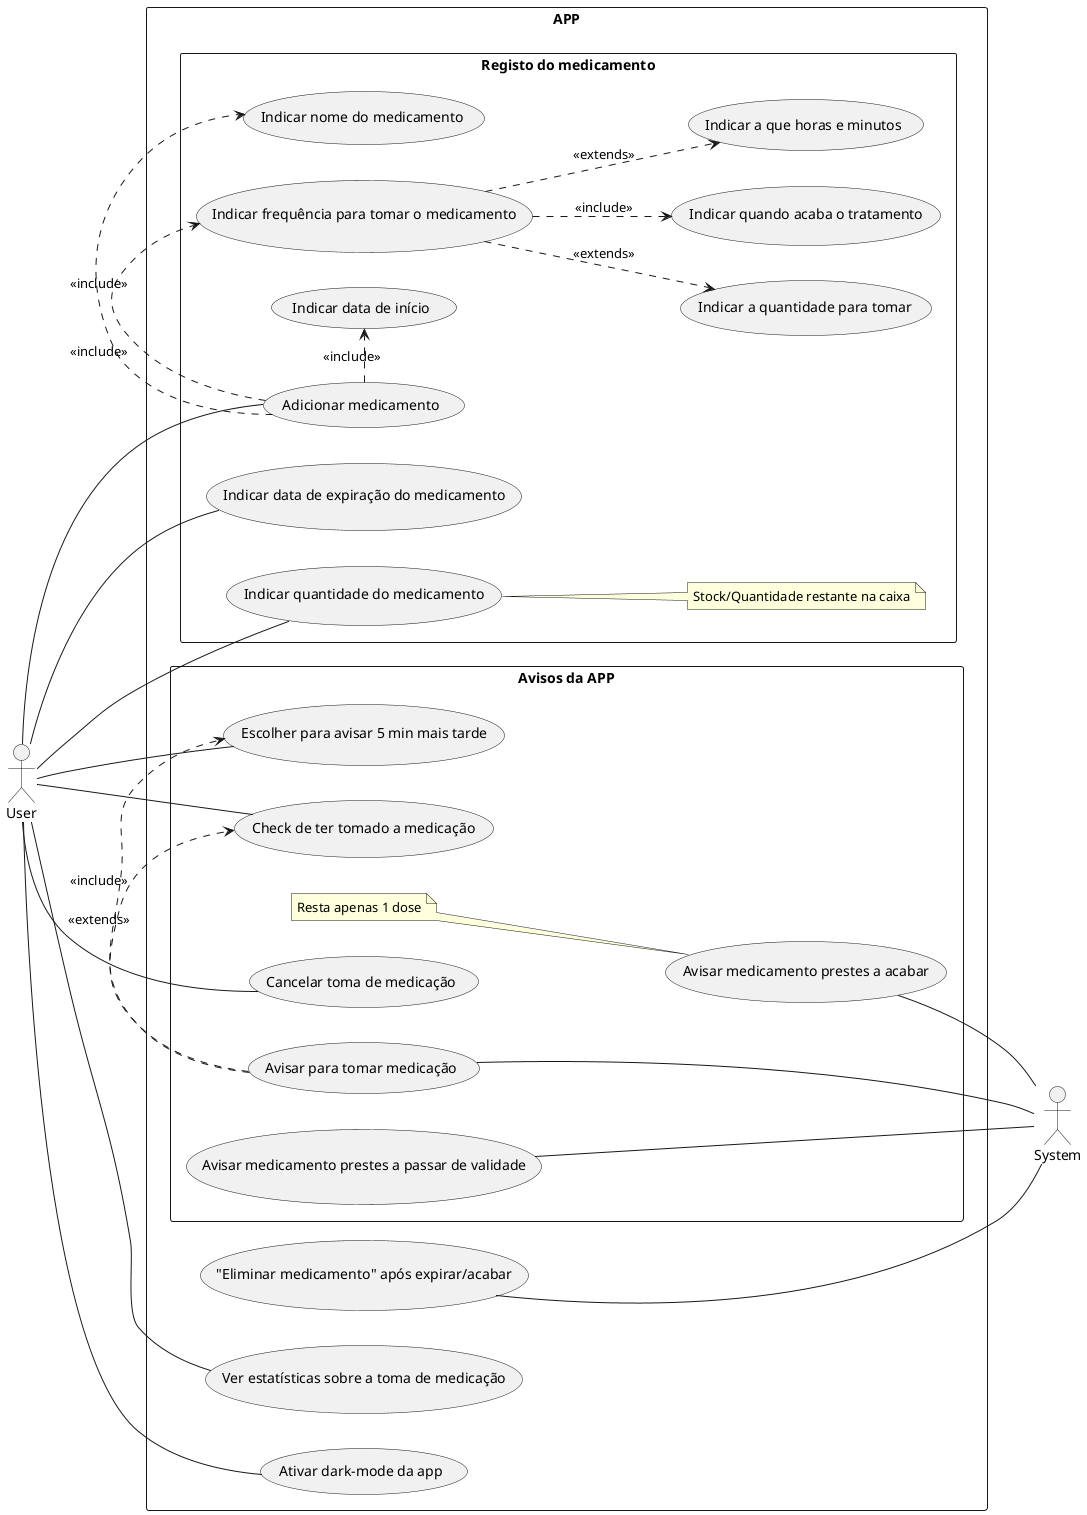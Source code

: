 @startuml

left to right direction

actor User
actor System
rectangle "APP" {
    rectangle "Registo do medicamento" {
        User -- (Adicionar medicamento)
        (Adicionar medicamento) .> (Indicar nome do medicamento) : <<include>>
        (Adicionar medicamento) .> (Indicar frequência para tomar o medicamento) : <<include>>
        (Indicar frequência para tomar o medicamento) ..> (Indicar a que horas e minutos) : <<extends>>
        (Indicar frequência para tomar o medicamento) ..> (Indicar a quantidade para tomar) : <<extends>>
        (Indicar frequência para tomar o medicamento) ..> (Indicar quando acaba o tratamento) : <<include>>
        (Adicionar medicamento) .> (Indicar data de início) : <<include>>
        User -- (Indicar data de expiração do medicamento)
        User -- (Indicar quantidade do medicamento)
        note right of (Indicar quantidade do medicamento): Stock/Quantidade restante na caixa
    }

    rectangle "Avisos da APP" {
        (Avisar para tomar medicação) -- System
        User -- (Escolher para avisar 5 min mais tarde)
        (Avisar para tomar medicação) .> (Escolher para avisar 5 min mais tarde) : <<include>>
        User -- (Check de ter tomado a medicação)
        (Avisar para tomar medicação) .> (Check de ter tomado a medicação) : <<extends>>
        User -- (Cancelar toma de medicação)
        (Avisar medicamento prestes a passar de validade) -- System
        (Avisar medicamento prestes a acabar) -- System
        note left of (Avisar medicamento prestes a acabar) : Resta apenas 1 dose
    }
    
    ("Eliminar medicamento" após expirar/acabar) -- System

    User -- (Ver estatísticas sobre a toma de medicação)
    User -- (Ativar dark-mode da app)
}

@enduml
